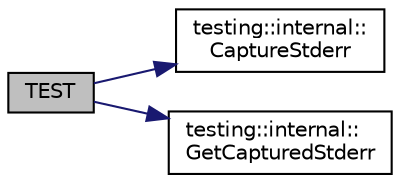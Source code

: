digraph "TEST"
{
 // INTERACTIVE_SVG=YES
 // LATEX_PDF_SIZE
  bgcolor="transparent";
  edge [fontname="Helvetica",fontsize="10",labelfontname="Helvetica",labelfontsize="10"];
  node [fontname="Helvetica",fontsize="10",shape=record];
  rankdir="LR";
  Node1 [label="TEST",height=0.2,width=0.4,color="black", fillcolor="grey75", style="filled", fontcolor="black",tooltip=" "];
  Node1 -> Node2 [color="midnightblue",fontsize="10",style="solid",fontname="Helvetica"];
  Node2 [label="testing::internal::\lCaptureStderr",height=0.2,width=0.4,color="black",URL="$d0/da7/namespacetesting_1_1internal.html#a8ec00d458d0d442bd64af7b5f9c22dda",tooltip=" "];
  Node1 -> Node3 [color="midnightblue",fontsize="10",style="solid",fontname="Helvetica"];
  Node3 [label="testing::internal::\lGetCapturedStderr",height=0.2,width=0.4,color="black",URL="$d0/da7/namespacetesting_1_1internal.html#a374156401da17704099d0c33fa53adfb",tooltip=" "];
}
